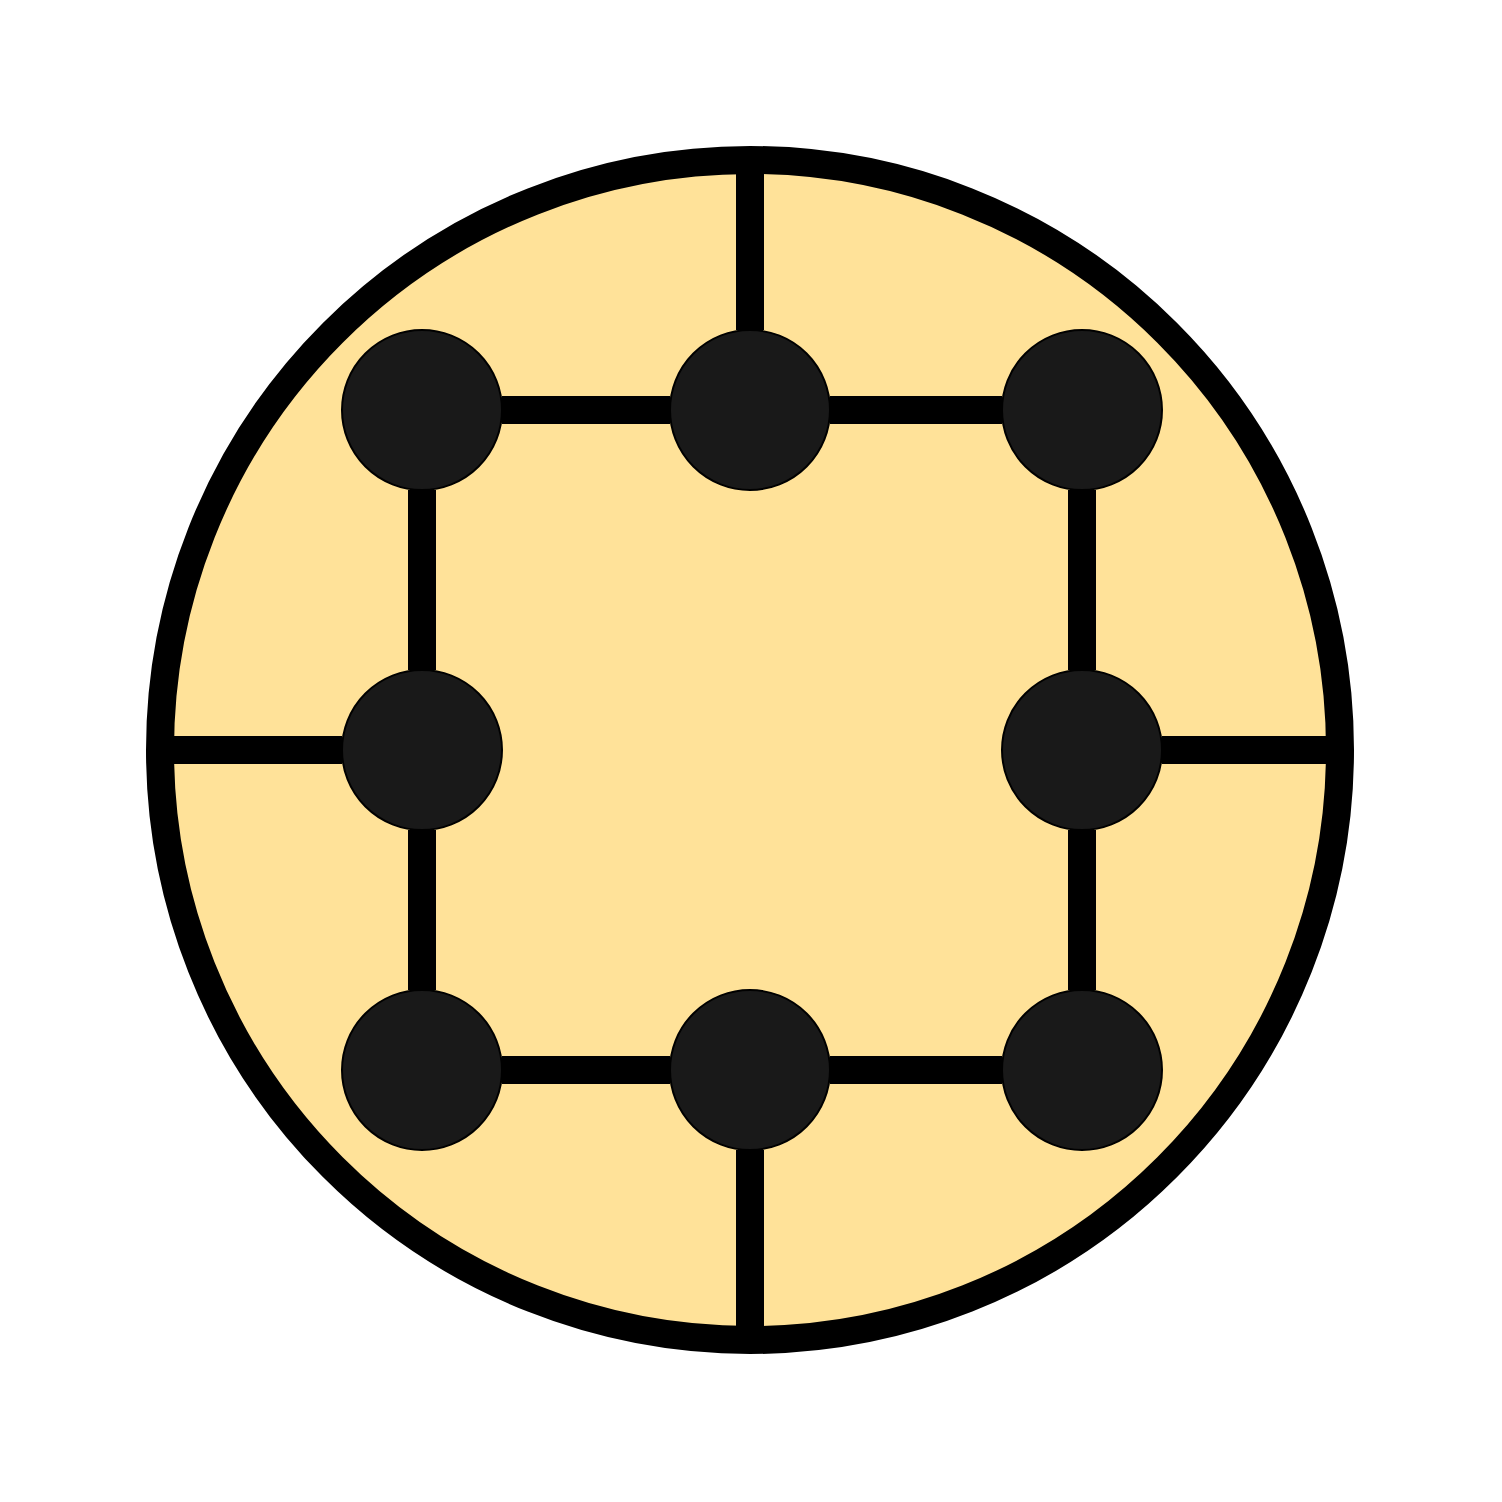 <mxfile version="20.8.16" type="device"><diagram name="Seite-1" id="TY1hVOwtStLZeOZhh52V"><mxGraphModel dx="1434" dy="2013" grid="1" gridSize="10" guides="1" tooltips="1" connect="1" arrows="1" fold="1" page="1" pageScale="1" pageWidth="827" pageHeight="1169" math="0" shadow="0"><root><mxCell id="0"/><mxCell id="1" parent="0"/><mxCell id="riCQGJ-1G_EeYneJwO7U-2" value="" style="ellipse;whiteSpace=wrap;html=1;aspect=fixed;strokeColor=default;fillColor=#ffe299;strokeWidth=14;" vertex="1" parent="1"><mxGeometry x="119" y="55" width="590" height="590" as="geometry"/></mxCell><mxCell id="riCQGJ-1G_EeYneJwO7U-22" style="edgeStyle=orthogonalEdgeStyle;rounded=0;orthogonalLoop=1;jettySize=auto;html=1;exitX=0.5;exitY=1;exitDx=0;exitDy=0;entryX=0.5;entryY=0;entryDx=0;entryDy=0;strokeWidth=14;endArrow=none;endFill=0;" edge="1" parent="1" source="riCQGJ-1G_EeYneJwO7U-8" target="riCQGJ-1G_EeYneJwO7U-9"><mxGeometry relative="1" as="geometry"/></mxCell><mxCell id="riCQGJ-1G_EeYneJwO7U-8" value="" style="ellipse;whiteSpace=wrap;html=1;aspect=fixed;strokeColor=default;strokeWidth=1;fillColor=#191919;" vertex="1" parent="1"><mxGeometry x="210" y="140" width="80" height="80" as="geometry"/></mxCell><mxCell id="riCQGJ-1G_EeYneJwO7U-23" style="edgeStyle=orthogonalEdgeStyle;rounded=0;orthogonalLoop=1;jettySize=auto;html=1;exitX=0.5;exitY=1;exitDx=0;exitDy=0;entryX=0.5;entryY=0;entryDx=0;entryDy=0;strokeWidth=14;endArrow=none;endFill=0;" edge="1" parent="1" source="riCQGJ-1G_EeYneJwO7U-9" target="riCQGJ-1G_EeYneJwO7U-10"><mxGeometry relative="1" as="geometry"/></mxCell><mxCell id="riCQGJ-1G_EeYneJwO7U-31" style="edgeStyle=orthogonalEdgeStyle;rounded=0;orthogonalLoop=1;jettySize=auto;html=1;exitX=0;exitY=0.5;exitDx=0;exitDy=0;entryX=1;entryY=0.5;entryDx=0;entryDy=0;strokeWidth=14;endArrow=none;endFill=0;" edge="1" parent="1" source="riCQGJ-1G_EeYneJwO7U-9" target="riCQGJ-1G_EeYneJwO7U-28"><mxGeometry relative="1" as="geometry"/></mxCell><mxCell id="riCQGJ-1G_EeYneJwO7U-9" value="" style="ellipse;whiteSpace=wrap;html=1;aspect=fixed;strokeColor=default;strokeWidth=1;fillColor=#191919;" vertex="1" parent="1"><mxGeometry x="210" y="310" width="80" height="80" as="geometry"/></mxCell><mxCell id="riCQGJ-1G_EeYneJwO7U-10" value="" style="ellipse;whiteSpace=wrap;html=1;aspect=fixed;strokeColor=default;strokeWidth=1;fillColor=#191919;" vertex="1" parent="1"><mxGeometry x="210" y="470" width="80" height="80" as="geometry"/></mxCell><mxCell id="riCQGJ-1G_EeYneJwO7U-21" style="edgeStyle=orthogonalEdgeStyle;rounded=0;orthogonalLoop=1;jettySize=auto;html=1;exitX=0;exitY=0.5;exitDx=0;exitDy=0;entryX=1;entryY=0.5;entryDx=0;entryDy=0;strokeWidth=14;endArrow=none;endFill=0;" edge="1" parent="1" source="riCQGJ-1G_EeYneJwO7U-11" target="riCQGJ-1G_EeYneJwO7U-8"><mxGeometry relative="1" as="geometry"/></mxCell><mxCell id="riCQGJ-1G_EeYneJwO7U-33" style="edgeStyle=orthogonalEdgeStyle;rounded=0;orthogonalLoop=1;jettySize=auto;html=1;exitX=0.5;exitY=0;exitDx=0;exitDy=0;entryX=0.5;entryY=1;entryDx=0;entryDy=0;strokeWidth=14;endArrow=none;endFill=0;" edge="1" parent="1" source="riCQGJ-1G_EeYneJwO7U-11" target="riCQGJ-1G_EeYneJwO7U-26"><mxGeometry relative="1" as="geometry"/></mxCell><mxCell id="riCQGJ-1G_EeYneJwO7U-11" value="" style="ellipse;whiteSpace=wrap;html=1;aspect=fixed;strokeColor=default;strokeWidth=1;fillColor=#191919;" vertex="1" parent="1"><mxGeometry x="374" y="140" width="80" height="80" as="geometry"/></mxCell><mxCell id="riCQGJ-1G_EeYneJwO7U-20" style="edgeStyle=orthogonalEdgeStyle;rounded=0;orthogonalLoop=1;jettySize=auto;html=1;exitX=0;exitY=0.5;exitDx=0;exitDy=0;entryX=1;entryY=0.5;entryDx=0;entryDy=0;strokeWidth=14;endArrow=none;endFill=0;" edge="1" parent="1" source="riCQGJ-1G_EeYneJwO7U-12" target="riCQGJ-1G_EeYneJwO7U-11"><mxGeometry relative="1" as="geometry"/></mxCell><mxCell id="riCQGJ-1G_EeYneJwO7U-12" value="" style="ellipse;whiteSpace=wrap;html=1;aspect=fixed;strokeColor=default;strokeWidth=1;fillColor=#191919;" vertex="1" parent="1"><mxGeometry x="540" y="140" width="80" height="80" as="geometry"/></mxCell><mxCell id="riCQGJ-1G_EeYneJwO7U-19" style="edgeStyle=orthogonalEdgeStyle;rounded=0;orthogonalLoop=1;jettySize=auto;html=1;exitX=0.5;exitY=0;exitDx=0;exitDy=0;entryX=0.5;entryY=1;entryDx=0;entryDy=0;strokeWidth=14;endArrow=none;endFill=0;" edge="1" parent="1" source="riCQGJ-1G_EeYneJwO7U-13" target="riCQGJ-1G_EeYneJwO7U-12"><mxGeometry relative="1" as="geometry"/></mxCell><mxCell id="riCQGJ-1G_EeYneJwO7U-32" style="edgeStyle=orthogonalEdgeStyle;rounded=0;orthogonalLoop=1;jettySize=auto;html=1;exitX=1;exitY=0.5;exitDx=0;exitDy=0;entryX=0;entryY=0.5;entryDx=0;entryDy=0;strokeWidth=14;endArrow=none;endFill=0;" edge="1" parent="1" source="riCQGJ-1G_EeYneJwO7U-13" target="riCQGJ-1G_EeYneJwO7U-27"><mxGeometry relative="1" as="geometry"/></mxCell><mxCell id="riCQGJ-1G_EeYneJwO7U-13" value="" style="ellipse;whiteSpace=wrap;html=1;aspect=fixed;strokeColor=default;strokeWidth=1;fillColor=#191919;" vertex="1" parent="1"><mxGeometry x="540" y="310" width="80" height="80" as="geometry"/></mxCell><mxCell id="riCQGJ-1G_EeYneJwO7U-18" style="edgeStyle=orthogonalEdgeStyle;rounded=0;orthogonalLoop=1;jettySize=auto;html=1;exitX=0.5;exitY=0;exitDx=0;exitDy=0;entryX=0.5;entryY=1;entryDx=0;entryDy=0;strokeWidth=14;endArrow=none;endFill=0;" edge="1" parent="1" source="riCQGJ-1G_EeYneJwO7U-14" target="riCQGJ-1G_EeYneJwO7U-13"><mxGeometry relative="1" as="geometry"/></mxCell><mxCell id="riCQGJ-1G_EeYneJwO7U-14" value="" style="ellipse;whiteSpace=wrap;html=1;aspect=fixed;strokeColor=default;strokeWidth=1;fillColor=#191919;" vertex="1" parent="1"><mxGeometry x="540" y="470" width="80" height="80" as="geometry"/></mxCell><mxCell id="riCQGJ-1G_EeYneJwO7U-16" style="edgeStyle=orthogonalEdgeStyle;rounded=0;orthogonalLoop=1;jettySize=auto;html=1;exitX=0;exitY=0.5;exitDx=0;exitDy=0;entryX=1;entryY=0.5;entryDx=0;entryDy=0;endArrow=none;endFill=0;strokeWidth=14;" edge="1" parent="1" source="riCQGJ-1G_EeYneJwO7U-15" target="riCQGJ-1G_EeYneJwO7U-10"><mxGeometry relative="1" as="geometry"/></mxCell><mxCell id="riCQGJ-1G_EeYneJwO7U-17" style="edgeStyle=orthogonalEdgeStyle;rounded=0;orthogonalLoop=1;jettySize=auto;html=1;exitX=1;exitY=0.5;exitDx=0;exitDy=0;entryX=0;entryY=0.5;entryDx=0;entryDy=0;strokeWidth=14;endArrow=none;endFill=0;" edge="1" parent="1" source="riCQGJ-1G_EeYneJwO7U-15" target="riCQGJ-1G_EeYneJwO7U-14"><mxGeometry relative="1" as="geometry"/></mxCell><mxCell id="riCQGJ-1G_EeYneJwO7U-30" style="edgeStyle=orthogonalEdgeStyle;rounded=0;orthogonalLoop=1;jettySize=auto;html=1;exitX=0.5;exitY=1;exitDx=0;exitDy=0;entryX=0.5;entryY=0;entryDx=0;entryDy=0;strokeWidth=14;endArrow=none;endFill=0;" edge="1" parent="1" source="riCQGJ-1G_EeYneJwO7U-15" target="riCQGJ-1G_EeYneJwO7U-29"><mxGeometry relative="1" as="geometry"/></mxCell><mxCell id="riCQGJ-1G_EeYneJwO7U-15" value="" style="ellipse;whiteSpace=wrap;html=1;aspect=fixed;strokeColor=default;strokeWidth=1;fillColor=#191919;" vertex="1" parent="1"><mxGeometry x="374" y="470" width="80" height="80" as="geometry"/></mxCell><mxCell id="riCQGJ-1G_EeYneJwO7U-26" value="" style="ellipse;whiteSpace=wrap;html=1;aspect=fixed;strokeColor=none;strokeWidth=1;fillColor=none;" vertex="1" parent="1"><mxGeometry x="374" y="-25" width="80" height="80" as="geometry"/></mxCell><mxCell id="riCQGJ-1G_EeYneJwO7U-27" value="" style="ellipse;whiteSpace=wrap;html=1;aspect=fixed;strokeColor=none;strokeWidth=1;fillColor=none;" vertex="1" parent="1"><mxGeometry x="709" y="310" width="80" height="80" as="geometry"/></mxCell><mxCell id="riCQGJ-1G_EeYneJwO7U-28" value="" style="ellipse;whiteSpace=wrap;html=1;aspect=fixed;strokeColor=none;strokeWidth=1;fillColor=none;" vertex="1" parent="1"><mxGeometry x="39" y="310" width="80" height="80" as="geometry"/></mxCell><mxCell id="riCQGJ-1G_EeYneJwO7U-29" value="" style="ellipse;whiteSpace=wrap;html=1;aspect=fixed;strokeColor=none;strokeWidth=1;fillColor=none;" vertex="1" parent="1"><mxGeometry x="374" y="645" width="80" height="80" as="geometry"/></mxCell></root></mxGraphModel></diagram></mxfile>